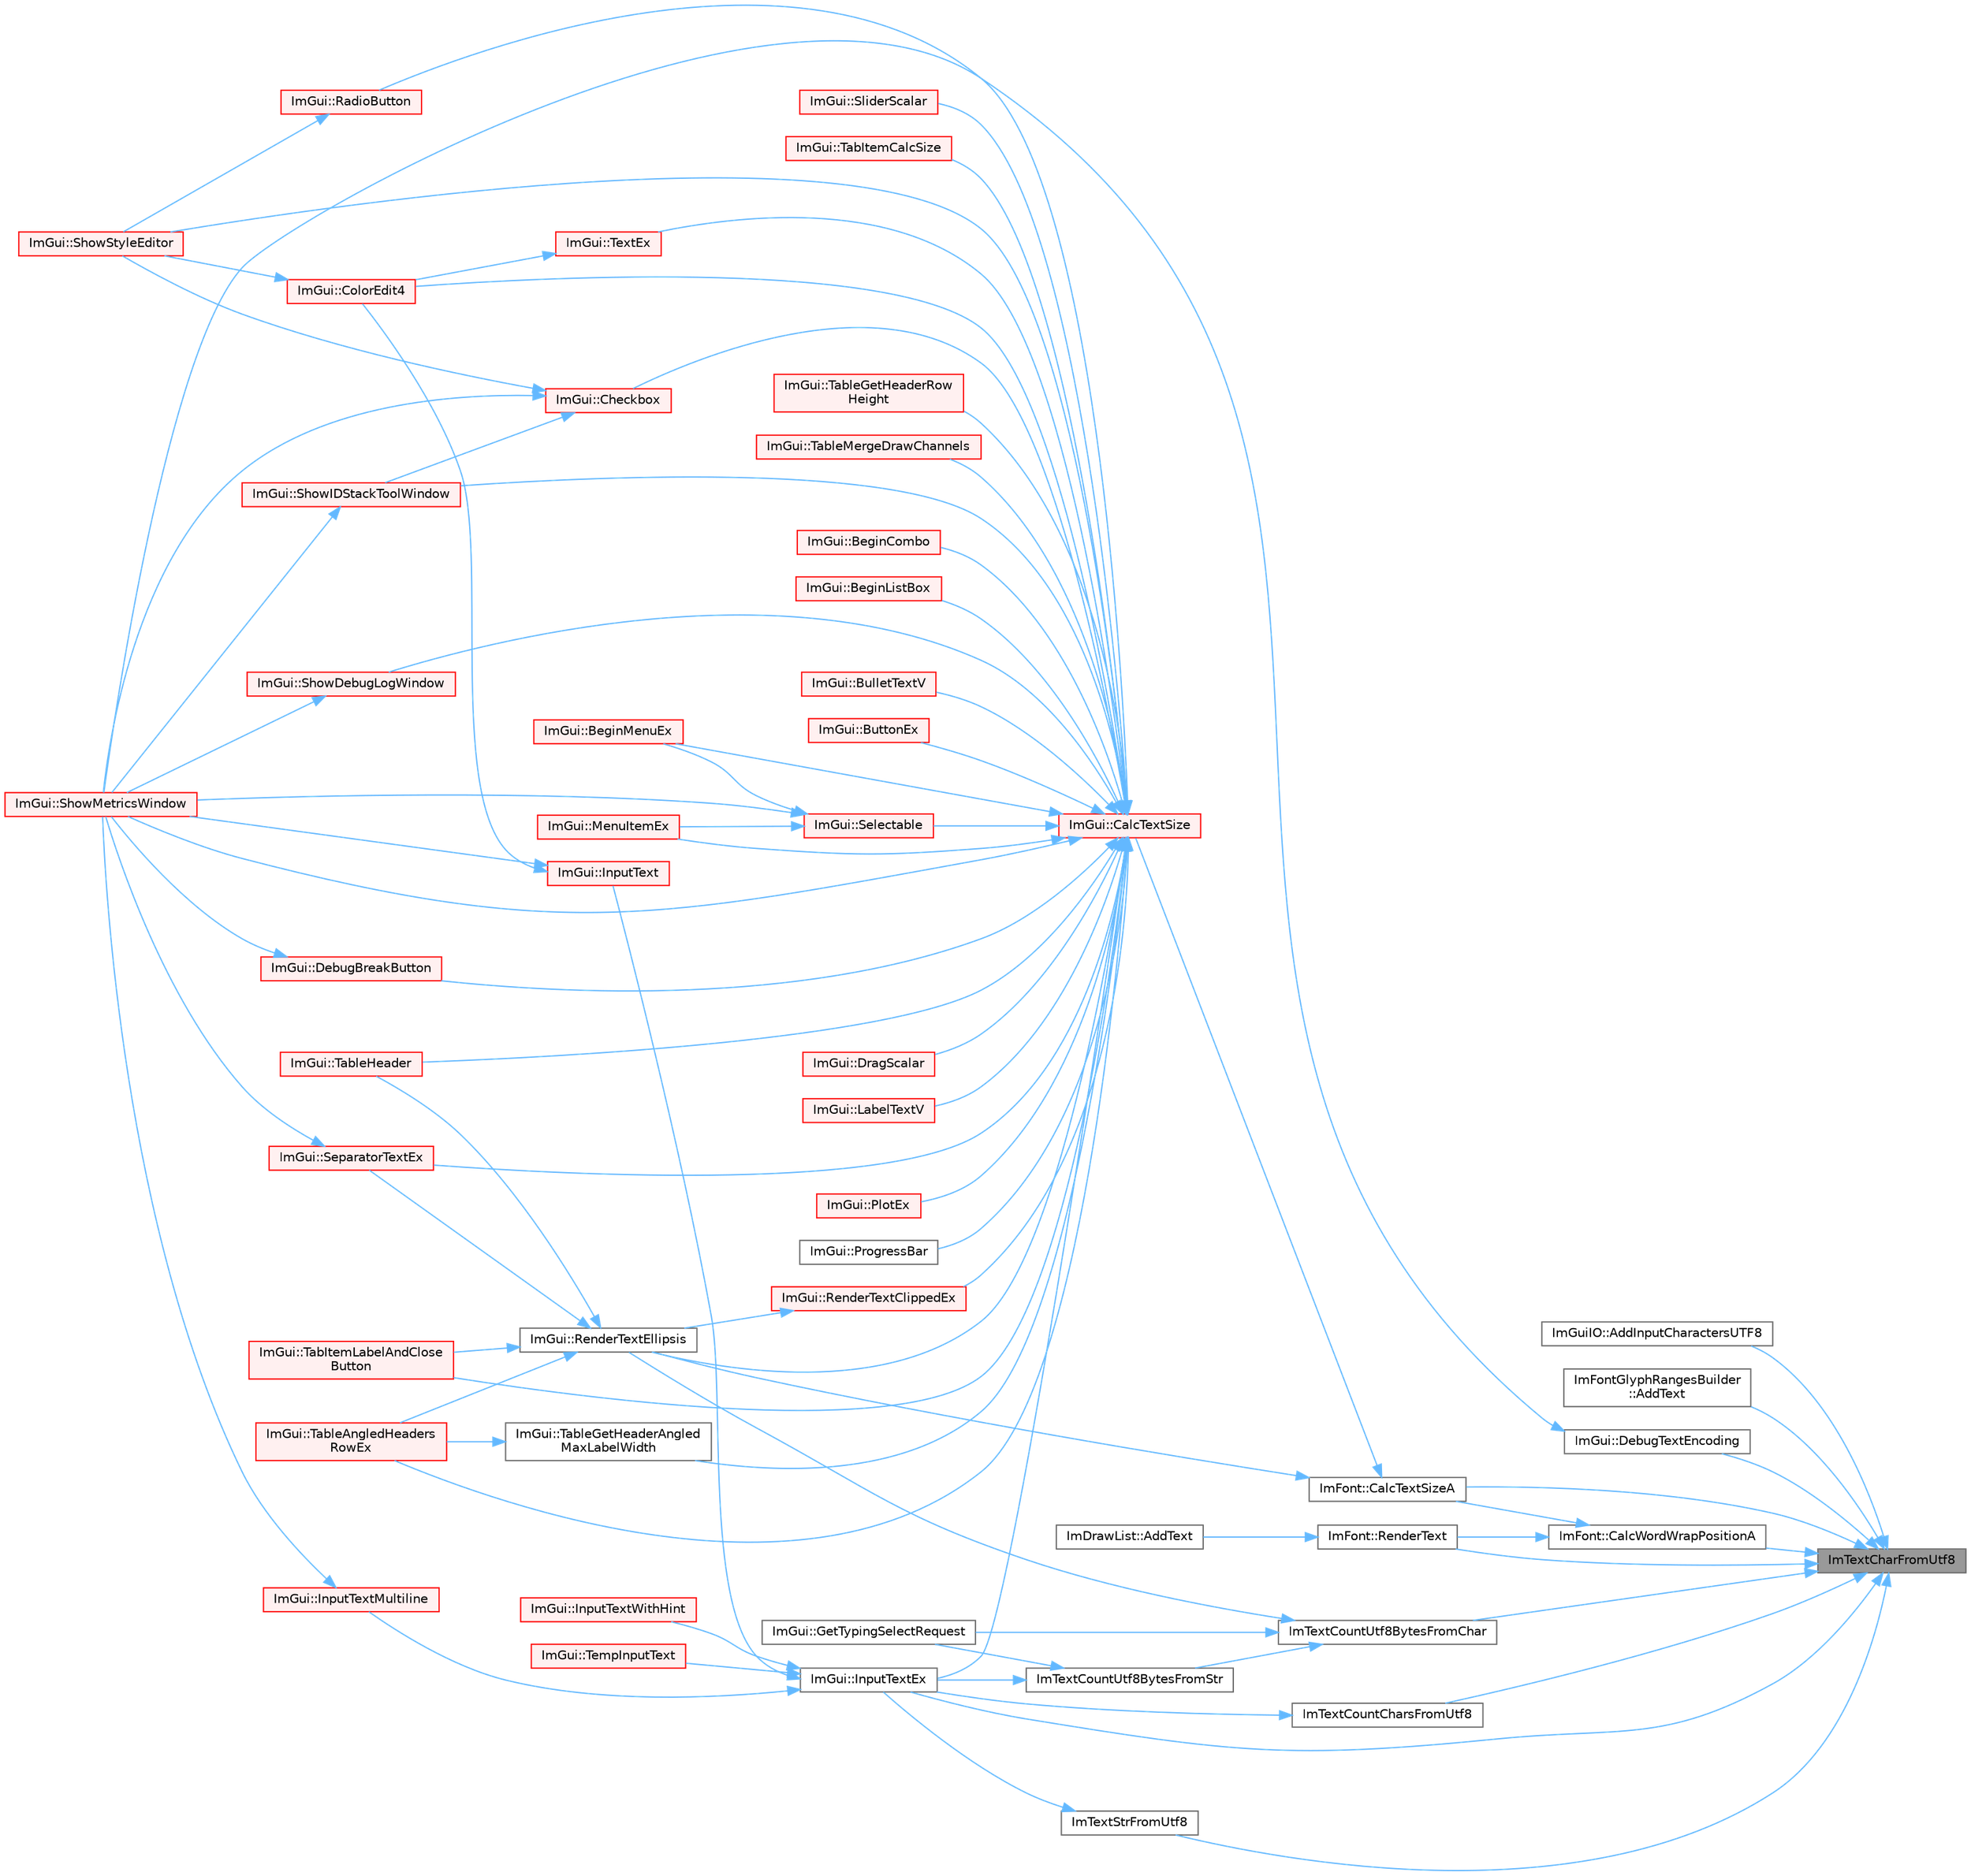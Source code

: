 digraph "ImTextCharFromUtf8"
{
 // LATEX_PDF_SIZE
  bgcolor="transparent";
  edge [fontname=Helvetica,fontsize=10,labelfontname=Helvetica,labelfontsize=10];
  node [fontname=Helvetica,fontsize=10,shape=box,height=0.2,width=0.4];
  rankdir="RL";
  Node1 [id="Node000001",label="ImTextCharFromUtf8",height=0.2,width=0.4,color="gray40", fillcolor="grey60", style="filled", fontcolor="black",tooltip=" "];
  Node1 -> Node2 [id="edge1_Node000001_Node000002",dir="back",color="steelblue1",style="solid",tooltip=" "];
  Node2 [id="Node000002",label="ImGuiIO::AddInputCharactersUTF8",height=0.2,width=0.4,color="grey40", fillcolor="white", style="filled",URL="$struct_im_gui_i_o.html#abf60d6dc365fab19136059f64680bdcc",tooltip=" "];
  Node1 -> Node3 [id="edge2_Node000001_Node000003",dir="back",color="steelblue1",style="solid",tooltip=" "];
  Node3 [id="Node000003",label="ImFontGlyphRangesBuilder\l::AddText",height=0.2,width=0.4,color="grey40", fillcolor="white", style="filled",URL="$struct_im_font_glyph_ranges_builder.html#ade9770bde0f63b4630df30402f3619cf",tooltip=" "];
  Node1 -> Node4 [id="edge3_Node000001_Node000004",dir="back",color="steelblue1",style="solid",tooltip=" "];
  Node4 [id="Node000004",label="ImFont::CalcTextSizeA",height=0.2,width=0.4,color="grey40", fillcolor="white", style="filled",URL="$struct_im_font.html#ad67f64fd206ad197f4b93b1a1ae27cfe",tooltip=" "];
  Node4 -> Node5 [id="edge4_Node000004_Node000005",dir="back",color="steelblue1",style="solid",tooltip=" "];
  Node5 [id="Node000005",label="ImGui::CalcTextSize",height=0.2,width=0.4,color="red", fillcolor="#FFF0F0", style="filled",URL="$namespace_im_gui.html#a848b9db6cc4a186751c0ecebcaadc33b",tooltip=" "];
  Node5 -> Node6 [id="edge5_Node000005_Node000006",dir="back",color="steelblue1",style="solid",tooltip=" "];
  Node6 [id="Node000006",label="ImGui::BeginCombo",height=0.2,width=0.4,color="red", fillcolor="#FFF0F0", style="filled",URL="$namespace_im_gui.html#aa895095bdc7a2907375c555e245575ea",tooltip=" "];
  Node5 -> Node12 [id="edge6_Node000005_Node000012",dir="back",color="steelblue1",style="solid",tooltip=" "];
  Node12 [id="Node000012",label="ImGui::BeginListBox",height=0.2,width=0.4,color="red", fillcolor="#FFF0F0", style="filled",URL="$namespace_im_gui.html#a2f37c541760a39c189ebdd86c15b60d9",tooltip=" "];
  Node5 -> Node14 [id="edge7_Node000005_Node000014",dir="back",color="steelblue1",style="solid",tooltip=" "];
  Node14 [id="Node000014",label="ImGui::BeginMenuEx",height=0.2,width=0.4,color="red", fillcolor="#FFF0F0", style="filled",URL="$namespace_im_gui.html#a8dc671f87ed281b6445ce6ae4ab25183",tooltip=" "];
  Node5 -> Node16 [id="edge8_Node000005_Node000016",dir="back",color="steelblue1",style="solid",tooltip=" "];
  Node16 [id="Node000016",label="ImGui::BulletTextV",height=0.2,width=0.4,color="red", fillcolor="#FFF0F0", style="filled",URL="$namespace_im_gui.html#af8f4b5e96c745e205974857f9a584583",tooltip=" "];
  Node5 -> Node31 [id="edge9_Node000005_Node000031",dir="back",color="steelblue1",style="solid",tooltip=" "];
  Node31 [id="Node000031",label="ImGui::ButtonEx",height=0.2,width=0.4,color="red", fillcolor="#FFF0F0", style="filled",URL="$namespace_im_gui.html#ae479220c66b039874c6e4c9e9b22849f",tooltip=" "];
  Node5 -> Node60 [id="edge10_Node000005_Node000060",dir="back",color="steelblue1",style="solid",tooltip=" "];
  Node60 [id="Node000060",label="ImGui::Checkbox",height=0.2,width=0.4,color="red", fillcolor="#FFF0F0", style="filled",URL="$namespace_im_gui.html#a57d73c1d0ef807fef734d91024092027",tooltip=" "];
  Node60 -> Node61 [id="edge11_Node000060_Node000061",dir="back",color="steelblue1",style="solid",tooltip=" "];
  Node61 [id="Node000061",label="ImGui::ShowIDStackToolWindow",height=0.2,width=0.4,color="red", fillcolor="#FFF0F0", style="filled",URL="$namespace_im_gui.html#ab4a87bf4a874a8e5872b60b4a9b1d99e",tooltip=" "];
  Node61 -> Node21 [id="edge12_Node000061_Node000021",dir="back",color="steelblue1",style="solid",tooltip=" "];
  Node21 [id="Node000021",label="ImGui::ShowMetricsWindow",height=0.2,width=0.4,color="red", fillcolor="#FFF0F0", style="filled",URL="$namespace_im_gui.html#afe7a28c6eb52fff3cc27d5a698fea4ff",tooltip=" "];
  Node60 -> Node21 [id="edge13_Node000060_Node000021",dir="back",color="steelblue1",style="solid",tooltip=" "];
  Node60 -> Node10 [id="edge14_Node000060_Node000010",dir="back",color="steelblue1",style="solid",tooltip=" "];
  Node10 [id="Node000010",label="ImGui::ShowStyleEditor",height=0.2,width=0.4,color="red", fillcolor="#FFF0F0", style="filled",URL="$namespace_im_gui.html#ab2eb3dec78d054fe3feab1c091ec5de5",tooltip=" "];
  Node5 -> Node34 [id="edge15_Node000005_Node000034",dir="back",color="steelblue1",style="solid",tooltip=" "];
  Node34 [id="Node000034",label="ImGui::ColorEdit4",height=0.2,width=0.4,color="red", fillcolor="#FFF0F0", style="filled",URL="$namespace_im_gui.html#ac3f45e2aa0b1d591cc8a2cdf8b566a45",tooltip=" "];
  Node34 -> Node10 [id="edge16_Node000034_Node000010",dir="back",color="steelblue1",style="solid",tooltip=" "];
  Node5 -> Node62 [id="edge17_Node000005_Node000062",dir="back",color="steelblue1",style="solid",tooltip=" "];
  Node62 [id="Node000062",label="ImGui::DebugBreakButton",height=0.2,width=0.4,color="red", fillcolor="#FFF0F0", style="filled",URL="$namespace_im_gui.html#ac2e737b701b4d252a54006a4c4214928",tooltip=" "];
  Node62 -> Node21 [id="edge18_Node000062_Node000021",dir="back",color="steelblue1",style="solid",tooltip=" "];
  Node5 -> Node63 [id="edge19_Node000005_Node000063",dir="back",color="steelblue1",style="solid",tooltip=" "];
  Node63 [id="Node000063",label="ImGui::DragScalar",height=0.2,width=0.4,color="red", fillcolor="#FFF0F0", style="filled",URL="$namespace_im_gui.html#a17d8926e8f44a6d00575b12081c51fe0",tooltip=" "];
  Node5 -> Node75 [id="edge20_Node000005_Node000075",dir="back",color="steelblue1",style="solid",tooltip=" "];
  Node75 [id="Node000075",label="ImGui::InputTextEx",height=0.2,width=0.4,color="grey40", fillcolor="white", style="filled",URL="$namespace_im_gui.html#af89af17ecc11653f25fea1e50e195de6",tooltip=" "];
  Node75 -> Node76 [id="edge21_Node000075_Node000076",dir="back",color="steelblue1",style="solid",tooltip=" "];
  Node76 [id="Node000076",label="ImGui::InputText",height=0.2,width=0.4,color="red", fillcolor="#FFF0F0", style="filled",URL="$namespace_im_gui.html#aa72b5760a3a206729723a587ac7c8519",tooltip=" "];
  Node76 -> Node34 [id="edge22_Node000076_Node000034",dir="back",color="steelblue1",style="solid",tooltip=" "];
  Node76 -> Node21 [id="edge23_Node000076_Node000021",dir="back",color="steelblue1",style="solid",tooltip=" "];
  Node75 -> Node79 [id="edge24_Node000075_Node000079",dir="back",color="steelblue1",style="solid",tooltip=" "];
  Node79 [id="Node000079",label="ImGui::InputTextMultiline",height=0.2,width=0.4,color="red", fillcolor="#FFF0F0", style="filled",URL="$namespace_im_gui.html#a0470693929ed9930cbf5b737577c2414",tooltip=" "];
  Node79 -> Node21 [id="edge25_Node000079_Node000021",dir="back",color="steelblue1",style="solid",tooltip=" "];
  Node75 -> Node81 [id="edge26_Node000075_Node000081",dir="back",color="steelblue1",style="solid",tooltip=" "];
  Node81 [id="Node000081",label="ImGui::InputTextWithHint",height=0.2,width=0.4,color="red", fillcolor="#FFF0F0", style="filled",URL="$namespace_im_gui.html#aee5a5127f494966ad16e578714e8fac2",tooltip=" "];
  Node75 -> Node83 [id="edge27_Node000075_Node000083",dir="back",color="steelblue1",style="solid",tooltip=" "];
  Node83 [id="Node000083",label="ImGui::TempInputText",height=0.2,width=0.4,color="red", fillcolor="#FFF0F0", style="filled",URL="$namespace_im_gui.html#ae85def71d2fcf5409035b583b315964e",tooltip=" "];
  Node5 -> Node96 [id="edge28_Node000005_Node000096",dir="back",color="steelblue1",style="solid",tooltip=" "];
  Node96 [id="Node000096",label="ImGui::LabelTextV",height=0.2,width=0.4,color="red", fillcolor="#FFF0F0", style="filled",URL="$namespace_im_gui.html#a55e5a7edb676a8f5cd7f65443138a8a0",tooltip=" "];
  Node5 -> Node98 [id="edge29_Node000005_Node000098",dir="back",color="steelblue1",style="solid",tooltip=" "];
  Node98 [id="Node000098",label="ImGui::MenuItemEx",height=0.2,width=0.4,color="red", fillcolor="#FFF0F0", style="filled",URL="$namespace_im_gui.html#ab5e6e4c78805615fb4d26d4918031f9c",tooltip=" "];
  Node5 -> Node114 [id="edge30_Node000005_Node000114",dir="back",color="steelblue1",style="solid",tooltip=" "];
  Node114 [id="Node000114",label="ImGui::PlotEx",height=0.2,width=0.4,color="red", fillcolor="#FFF0F0", style="filled",URL="$namespace_im_gui.html#afb3147b9a00e396e0b11a1bfe24b8f42",tooltip=" "];
  Node5 -> Node119 [id="edge31_Node000005_Node000119",dir="back",color="steelblue1",style="solid",tooltip=" "];
  Node119 [id="Node000119",label="ImGui::ProgressBar",height=0.2,width=0.4,color="grey40", fillcolor="white", style="filled",URL="$namespace_im_gui.html#a412b0416ad68c0ac46e5d66805d911ff",tooltip=" "];
  Node5 -> Node120 [id="edge32_Node000005_Node000120",dir="back",color="steelblue1",style="solid",tooltip=" "];
  Node120 [id="Node000120",label="ImGui::RadioButton",height=0.2,width=0.4,color="red", fillcolor="#FFF0F0", style="filled",URL="$namespace_im_gui.html#a6b146763845cbad5a4144772279631bc",tooltip=" "];
  Node120 -> Node10 [id="edge33_Node000120_Node000010",dir="back",color="steelblue1",style="solid",tooltip=" "];
  Node5 -> Node122 [id="edge34_Node000005_Node000122",dir="back",color="steelblue1",style="solid",tooltip=" "];
  Node122 [id="Node000122",label="ImGui::RenderTextClippedEx",height=0.2,width=0.4,color="red", fillcolor="#FFF0F0", style="filled",URL="$namespace_im_gui.html#a6ff0aaef091d39b0e2e2f6afeb647b34",tooltip=" "];
  Node122 -> Node142 [id="edge35_Node000122_Node000142",dir="back",color="steelblue1",style="solid",tooltip=" "];
  Node142 [id="Node000142",label="ImGui::RenderTextEllipsis",height=0.2,width=0.4,color="grey40", fillcolor="white", style="filled",URL="$namespace_im_gui.html#a029bab9f4602be86178307b168975a6d",tooltip=" "];
  Node142 -> Node143 [id="edge36_Node000142_Node000143",dir="back",color="steelblue1",style="solid",tooltip=" "];
  Node143 [id="Node000143",label="ImGui::SeparatorTextEx",height=0.2,width=0.4,color="red", fillcolor="#FFF0F0", style="filled",URL="$namespace_im_gui.html#a14e42bfa66f05d0ae2304e27ee1fb2b3",tooltip=" "];
  Node143 -> Node21 [id="edge37_Node000143_Node000021",dir="back",color="steelblue1",style="solid",tooltip=" "];
  Node142 -> Node145 [id="edge38_Node000142_Node000145",dir="back",color="steelblue1",style="solid",tooltip=" "];
  Node145 [id="Node000145",label="ImGui::TabItemLabelAndClose\lButton",height=0.2,width=0.4,color="red", fillcolor="#FFF0F0", style="filled",URL="$namespace_im_gui.html#abbdb2619721c7ecaca3fb03d9d905003",tooltip=" "];
  Node142 -> Node111 [id="edge39_Node000142_Node000111",dir="back",color="steelblue1",style="solid",tooltip=" "];
  Node111 [id="Node000111",label="ImGui::TableAngledHeaders\lRowEx",height=0.2,width=0.4,color="red", fillcolor="#FFF0F0", style="filled",URL="$namespace_im_gui.html#abedf7bbf79accde2321806dc0beb90b1",tooltip=" "];
  Node142 -> Node149 [id="edge40_Node000142_Node000149",dir="back",color="steelblue1",style="solid",tooltip=" "];
  Node149 [id="Node000149",label="ImGui::TableHeader",height=0.2,width=0.4,color="red", fillcolor="#FFF0F0", style="filled",URL="$namespace_im_gui.html#ae51bc07bc518779f58def3c0e2d0045c",tooltip=" "];
  Node5 -> Node142 [id="edge41_Node000005_Node000142",dir="back",color="steelblue1",style="solid",tooltip=" "];
  Node5 -> Node124 [id="edge42_Node000005_Node000124",dir="back",color="steelblue1",style="solid",tooltip=" "];
  Node124 [id="Node000124",label="ImGui::Selectable",height=0.2,width=0.4,color="red", fillcolor="#FFF0F0", style="filled",URL="$namespace_im_gui.html#af98575238bda183a523df19fb447af60",tooltip=" "];
  Node124 -> Node14 [id="edge43_Node000124_Node000014",dir="back",color="steelblue1",style="solid",tooltip=" "];
  Node124 -> Node98 [id="edge44_Node000124_Node000098",dir="back",color="steelblue1",style="solid",tooltip=" "];
  Node124 -> Node21 [id="edge45_Node000124_Node000021",dir="back",color="steelblue1",style="solid",tooltip=" "];
  Node5 -> Node143 [id="edge46_Node000005_Node000143",dir="back",color="steelblue1",style="solid",tooltip=" "];
  Node5 -> Node59 [id="edge47_Node000005_Node000059",dir="back",color="steelblue1",style="solid",tooltip=" "];
  Node59 [id="Node000059",label="ImGui::ShowDebugLogWindow",height=0.2,width=0.4,color="red", fillcolor="#FFF0F0", style="filled",URL="$namespace_im_gui.html#af1b39e70cac2e1b9e62dd3c9d154cbd6",tooltip=" "];
  Node59 -> Node21 [id="edge48_Node000059_Node000021",dir="back",color="steelblue1",style="solid",tooltip=" "];
  Node5 -> Node61 [id="edge49_Node000005_Node000061",dir="back",color="steelblue1",style="solid",tooltip=" "];
  Node5 -> Node21 [id="edge50_Node000005_Node000021",dir="back",color="steelblue1",style="solid",tooltip=" "];
  Node5 -> Node10 [id="edge51_Node000005_Node000010",dir="back",color="steelblue1",style="solid",tooltip=" "];
  Node5 -> Node85 [id="edge52_Node000005_Node000085",dir="back",color="steelblue1",style="solid",tooltip=" "];
  Node85 [id="Node000085",label="ImGui::SliderScalar",height=0.2,width=0.4,color="red", fillcolor="#FFF0F0", style="filled",URL="$namespace_im_gui.html#afdd7faa9a69f75b8d674cdc207441bea",tooltip=" "];
  Node5 -> Node150 [id="edge53_Node000005_Node000150",dir="back",color="steelblue1",style="solid",tooltip=" "];
  Node150 [id="Node000150",label="ImGui::TabItemCalcSize",height=0.2,width=0.4,color="red", fillcolor="#FFF0F0", style="filled",URL="$namespace_im_gui.html#aa6e4bacb44f42ff99c11420d099b1dc2",tooltip=" "];
  Node5 -> Node145 [id="edge54_Node000005_Node000145",dir="back",color="steelblue1",style="solid",tooltip=" "];
  Node5 -> Node111 [id="edge55_Node000005_Node000111",dir="back",color="steelblue1",style="solid",tooltip=" "];
  Node5 -> Node151 [id="edge56_Node000005_Node000151",dir="back",color="steelblue1",style="solid",tooltip=" "];
  Node151 [id="Node000151",label="ImGui::TableGetHeaderAngled\lMaxLabelWidth",height=0.2,width=0.4,color="grey40", fillcolor="white", style="filled",URL="$namespace_im_gui.html#a0ca90d6b30ebafeeae2baf45abc09bda",tooltip=" "];
  Node151 -> Node111 [id="edge57_Node000151_Node000111",dir="back",color="steelblue1",style="solid",tooltip=" "];
  Node5 -> Node152 [id="edge58_Node000005_Node000152",dir="back",color="steelblue1",style="solid",tooltip=" "];
  Node152 [id="Node000152",label="ImGui::TableGetHeaderRow\lHeight",height=0.2,width=0.4,color="red", fillcolor="#FFF0F0", style="filled",URL="$namespace_im_gui.html#a5be2ea5c0d97fdd02b0b776412ed9d8d",tooltip=" "];
  Node5 -> Node149 [id="edge59_Node000005_Node000149",dir="back",color="steelblue1",style="solid",tooltip=" "];
  Node5 -> Node153 [id="edge60_Node000005_Node000153",dir="back",color="steelblue1",style="solid",tooltip=" "];
  Node153 [id="Node000153",label="ImGui::TableMergeDrawChannels",height=0.2,width=0.4,color="red", fillcolor="#FFF0F0", style="filled",URL="$namespace_im_gui.html#a0bf2259f81cd376b6790fe13dea70a22",tooltip=" "];
  Node5 -> Node154 [id="edge61_Node000005_Node000154",dir="back",color="steelblue1",style="solid",tooltip=" "];
  Node154 [id="Node000154",label="ImGui::TextEx",height=0.2,width=0.4,color="red", fillcolor="#FFF0F0", style="filled",URL="$namespace_im_gui.html#aae6420fec03511fd478d9108f31e6b5f",tooltip=" "];
  Node154 -> Node34 [id="edge62_Node000154_Node000034",dir="back",color="steelblue1",style="solid",tooltip=" "];
  Node4 -> Node142 [id="edge63_Node000004_Node000142",dir="back",color="steelblue1",style="solid",tooltip=" "];
  Node1 -> Node184 [id="edge64_Node000001_Node000184",dir="back",color="steelblue1",style="solid",tooltip=" "];
  Node184 [id="Node000184",label="ImFont::CalcWordWrapPositionA",height=0.2,width=0.4,color="grey40", fillcolor="white", style="filled",URL="$struct_im_font.html#a3781bb82a1ceba919cb6c98a398c7a67",tooltip=" "];
  Node184 -> Node4 [id="edge65_Node000184_Node000004",dir="back",color="steelblue1",style="solid",tooltip=" "];
  Node184 -> Node185 [id="edge66_Node000184_Node000185",dir="back",color="steelblue1",style="solid",tooltip=" "];
  Node185 [id="Node000185",label="ImFont::RenderText",height=0.2,width=0.4,color="grey40", fillcolor="white", style="filled",URL="$struct_im_font.html#a3259517a0d648a40d77beb0c2817382a",tooltip=" "];
  Node185 -> Node186 [id="edge67_Node000185_Node000186",dir="back",color="steelblue1",style="solid",tooltip=" "];
  Node186 [id="Node000186",label="ImDrawList::AddText",height=0.2,width=0.4,color="grey40", fillcolor="white", style="filled",URL="$struct_im_draw_list.html#a0a226cbe9bb1480428e145d8535cda26",tooltip=" "];
  Node1 -> Node105 [id="edge68_Node000001_Node000105",dir="back",color="steelblue1",style="solid",tooltip=" "];
  Node105 [id="Node000105",label="ImGui::DebugTextEncoding",height=0.2,width=0.4,color="grey40", fillcolor="white", style="filled",URL="$namespace_im_gui.html#a326f0badd138d1dea078a31b0e8dd685",tooltip=" "];
  Node105 -> Node21 [id="edge69_Node000105_Node000021",dir="back",color="steelblue1",style="solid",tooltip=" "];
  Node1 -> Node187 [id="edge70_Node000001_Node000187",dir="back",color="steelblue1",style="solid",tooltip=" "];
  Node187 [id="Node000187",label="ImTextCountCharsFromUtf8",height=0.2,width=0.4,color="grey40", fillcolor="white", style="filled",URL="$imgui_8cpp.html#ac2561e31f0de066ef0bb5bfbb541c8ae",tooltip=" "];
  Node187 -> Node75 [id="edge71_Node000187_Node000075",dir="back",color="steelblue1",style="solid",tooltip=" "];
  Node1 -> Node188 [id="edge72_Node000001_Node000188",dir="back",color="steelblue1",style="solid",tooltip=" "];
  Node188 [id="Node000188",label="ImTextCountUtf8BytesFromChar",height=0.2,width=0.4,color="grey40", fillcolor="white", style="filled",URL="$imgui_8cpp.html#ae1d5a0a2772f1e426f4bedbf4148235d",tooltip=" "];
  Node188 -> Node189 [id="edge73_Node000188_Node000189",dir="back",color="steelblue1",style="solid",tooltip=" "];
  Node189 [id="Node000189",label="ImGui::GetTypingSelectRequest",height=0.2,width=0.4,color="grey40", fillcolor="white", style="filled",URL="$namespace_im_gui.html#a5a0ce2f80524c34cfa9f1899e6d6f28d",tooltip=" "];
  Node188 -> Node190 [id="edge74_Node000188_Node000190",dir="back",color="steelblue1",style="solid",tooltip=" "];
  Node190 [id="Node000190",label="ImTextCountUtf8BytesFromStr",height=0.2,width=0.4,color="grey40", fillcolor="white", style="filled",URL="$imgui_8cpp.html#ab0c1cae5ca2331c54681553722d0f72c",tooltip=" "];
  Node190 -> Node189 [id="edge75_Node000190_Node000189",dir="back",color="steelblue1",style="solid",tooltip=" "];
  Node190 -> Node75 [id="edge76_Node000190_Node000075",dir="back",color="steelblue1",style="solid",tooltip=" "];
  Node188 -> Node142 [id="edge77_Node000188_Node000142",dir="back",color="steelblue1",style="solid",tooltip=" "];
  Node1 -> Node191 [id="edge78_Node000001_Node000191",dir="back",color="steelblue1",style="solid",tooltip=" "];
  Node191 [id="Node000191",label="ImTextStrFromUtf8",height=0.2,width=0.4,color="grey40", fillcolor="white", style="filled",URL="$imgui_8cpp.html#aeb054c43ad8aae45de24efc759a0ff7a",tooltip=" "];
  Node191 -> Node75 [id="edge79_Node000191_Node000075",dir="back",color="steelblue1",style="solid",tooltip=" "];
  Node1 -> Node75 [id="edge80_Node000001_Node000075",dir="back",color="steelblue1",style="solid",tooltip=" "];
  Node1 -> Node185 [id="edge81_Node000001_Node000185",dir="back",color="steelblue1",style="solid",tooltip=" "];
}
